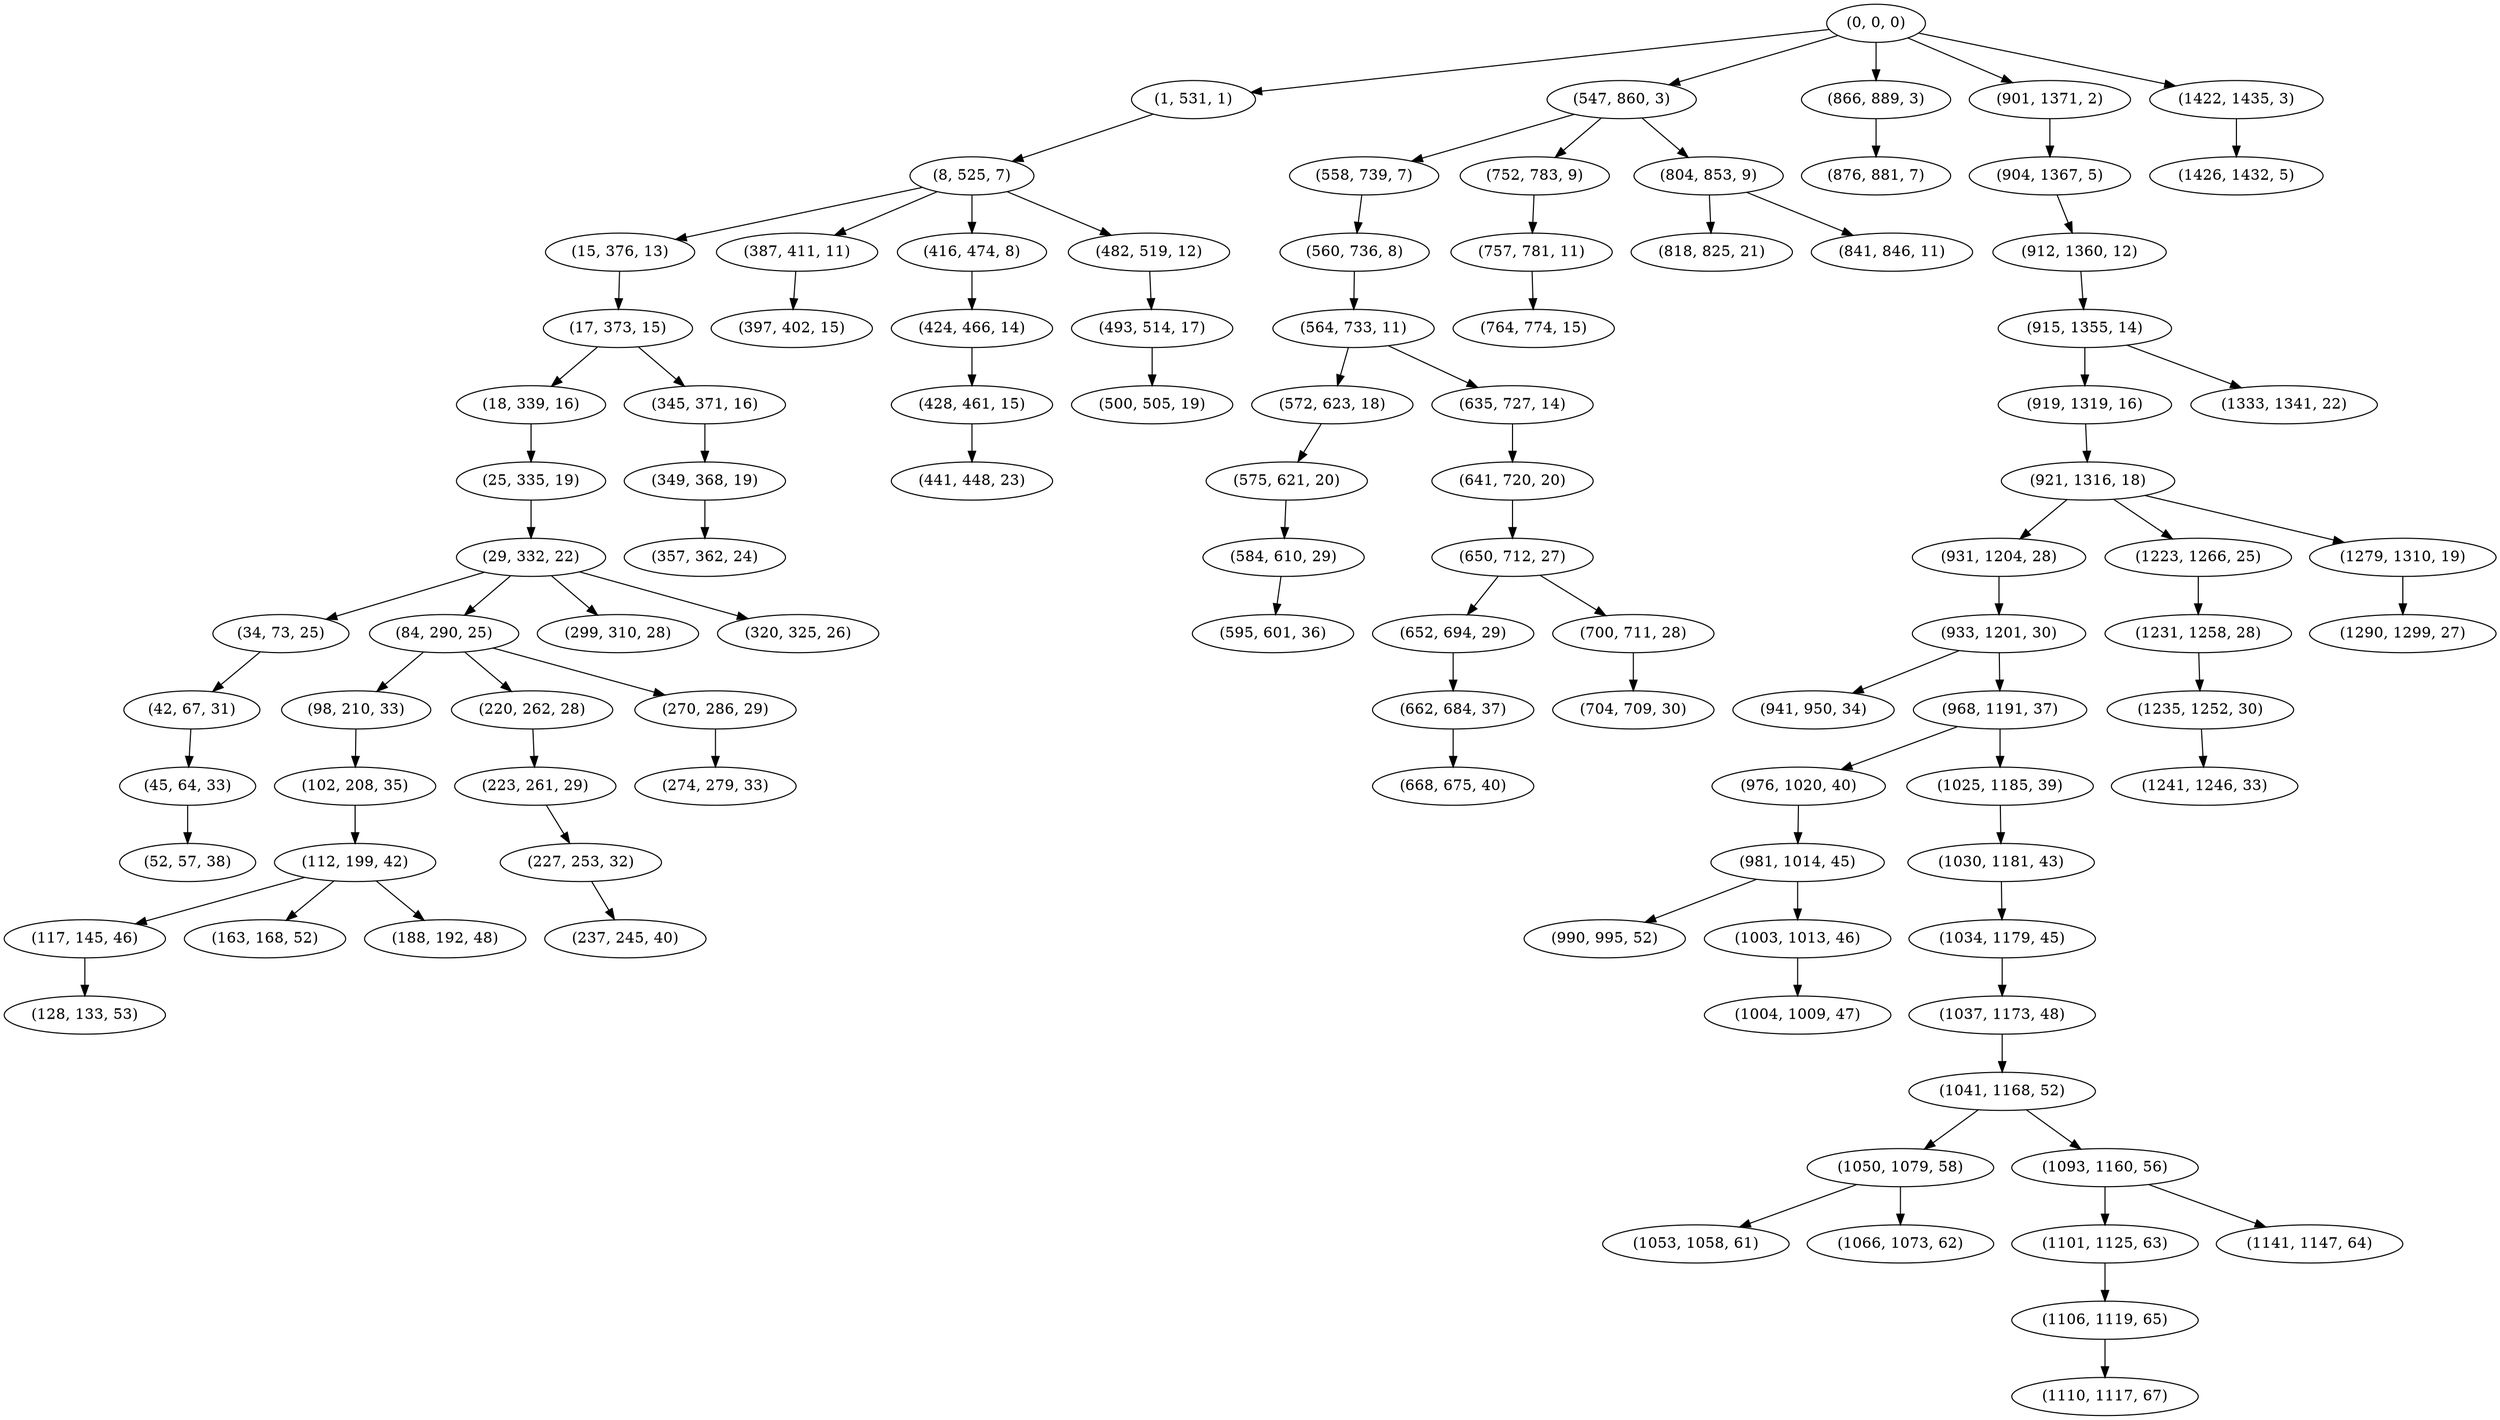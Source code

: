digraph tree {
    "(0, 0, 0)";
    "(1, 531, 1)";
    "(8, 525, 7)";
    "(15, 376, 13)";
    "(17, 373, 15)";
    "(18, 339, 16)";
    "(25, 335, 19)";
    "(29, 332, 22)";
    "(34, 73, 25)";
    "(42, 67, 31)";
    "(45, 64, 33)";
    "(52, 57, 38)";
    "(84, 290, 25)";
    "(98, 210, 33)";
    "(102, 208, 35)";
    "(112, 199, 42)";
    "(117, 145, 46)";
    "(128, 133, 53)";
    "(163, 168, 52)";
    "(188, 192, 48)";
    "(220, 262, 28)";
    "(223, 261, 29)";
    "(227, 253, 32)";
    "(237, 245, 40)";
    "(270, 286, 29)";
    "(274, 279, 33)";
    "(299, 310, 28)";
    "(320, 325, 26)";
    "(345, 371, 16)";
    "(349, 368, 19)";
    "(357, 362, 24)";
    "(387, 411, 11)";
    "(397, 402, 15)";
    "(416, 474, 8)";
    "(424, 466, 14)";
    "(428, 461, 15)";
    "(441, 448, 23)";
    "(482, 519, 12)";
    "(493, 514, 17)";
    "(500, 505, 19)";
    "(547, 860, 3)";
    "(558, 739, 7)";
    "(560, 736, 8)";
    "(564, 733, 11)";
    "(572, 623, 18)";
    "(575, 621, 20)";
    "(584, 610, 29)";
    "(595, 601, 36)";
    "(635, 727, 14)";
    "(641, 720, 20)";
    "(650, 712, 27)";
    "(652, 694, 29)";
    "(662, 684, 37)";
    "(668, 675, 40)";
    "(700, 711, 28)";
    "(704, 709, 30)";
    "(752, 783, 9)";
    "(757, 781, 11)";
    "(764, 774, 15)";
    "(804, 853, 9)";
    "(818, 825, 21)";
    "(841, 846, 11)";
    "(866, 889, 3)";
    "(876, 881, 7)";
    "(901, 1371, 2)";
    "(904, 1367, 5)";
    "(912, 1360, 12)";
    "(915, 1355, 14)";
    "(919, 1319, 16)";
    "(921, 1316, 18)";
    "(931, 1204, 28)";
    "(933, 1201, 30)";
    "(941, 950, 34)";
    "(968, 1191, 37)";
    "(976, 1020, 40)";
    "(981, 1014, 45)";
    "(990, 995, 52)";
    "(1003, 1013, 46)";
    "(1004, 1009, 47)";
    "(1025, 1185, 39)";
    "(1030, 1181, 43)";
    "(1034, 1179, 45)";
    "(1037, 1173, 48)";
    "(1041, 1168, 52)";
    "(1050, 1079, 58)";
    "(1053, 1058, 61)";
    "(1066, 1073, 62)";
    "(1093, 1160, 56)";
    "(1101, 1125, 63)";
    "(1106, 1119, 65)";
    "(1110, 1117, 67)";
    "(1141, 1147, 64)";
    "(1223, 1266, 25)";
    "(1231, 1258, 28)";
    "(1235, 1252, 30)";
    "(1241, 1246, 33)";
    "(1279, 1310, 19)";
    "(1290, 1299, 27)";
    "(1333, 1341, 22)";
    "(1422, 1435, 3)";
    "(1426, 1432, 5)";
    "(0, 0, 0)" -> "(1, 531, 1)";
    "(0, 0, 0)" -> "(547, 860, 3)";
    "(0, 0, 0)" -> "(866, 889, 3)";
    "(0, 0, 0)" -> "(901, 1371, 2)";
    "(0, 0, 0)" -> "(1422, 1435, 3)";
    "(1, 531, 1)" -> "(8, 525, 7)";
    "(8, 525, 7)" -> "(15, 376, 13)";
    "(8, 525, 7)" -> "(387, 411, 11)";
    "(8, 525, 7)" -> "(416, 474, 8)";
    "(8, 525, 7)" -> "(482, 519, 12)";
    "(15, 376, 13)" -> "(17, 373, 15)";
    "(17, 373, 15)" -> "(18, 339, 16)";
    "(17, 373, 15)" -> "(345, 371, 16)";
    "(18, 339, 16)" -> "(25, 335, 19)";
    "(25, 335, 19)" -> "(29, 332, 22)";
    "(29, 332, 22)" -> "(34, 73, 25)";
    "(29, 332, 22)" -> "(84, 290, 25)";
    "(29, 332, 22)" -> "(299, 310, 28)";
    "(29, 332, 22)" -> "(320, 325, 26)";
    "(34, 73, 25)" -> "(42, 67, 31)";
    "(42, 67, 31)" -> "(45, 64, 33)";
    "(45, 64, 33)" -> "(52, 57, 38)";
    "(84, 290, 25)" -> "(98, 210, 33)";
    "(84, 290, 25)" -> "(220, 262, 28)";
    "(84, 290, 25)" -> "(270, 286, 29)";
    "(98, 210, 33)" -> "(102, 208, 35)";
    "(102, 208, 35)" -> "(112, 199, 42)";
    "(112, 199, 42)" -> "(117, 145, 46)";
    "(112, 199, 42)" -> "(163, 168, 52)";
    "(112, 199, 42)" -> "(188, 192, 48)";
    "(117, 145, 46)" -> "(128, 133, 53)";
    "(220, 262, 28)" -> "(223, 261, 29)";
    "(223, 261, 29)" -> "(227, 253, 32)";
    "(227, 253, 32)" -> "(237, 245, 40)";
    "(270, 286, 29)" -> "(274, 279, 33)";
    "(345, 371, 16)" -> "(349, 368, 19)";
    "(349, 368, 19)" -> "(357, 362, 24)";
    "(387, 411, 11)" -> "(397, 402, 15)";
    "(416, 474, 8)" -> "(424, 466, 14)";
    "(424, 466, 14)" -> "(428, 461, 15)";
    "(428, 461, 15)" -> "(441, 448, 23)";
    "(482, 519, 12)" -> "(493, 514, 17)";
    "(493, 514, 17)" -> "(500, 505, 19)";
    "(547, 860, 3)" -> "(558, 739, 7)";
    "(547, 860, 3)" -> "(752, 783, 9)";
    "(547, 860, 3)" -> "(804, 853, 9)";
    "(558, 739, 7)" -> "(560, 736, 8)";
    "(560, 736, 8)" -> "(564, 733, 11)";
    "(564, 733, 11)" -> "(572, 623, 18)";
    "(564, 733, 11)" -> "(635, 727, 14)";
    "(572, 623, 18)" -> "(575, 621, 20)";
    "(575, 621, 20)" -> "(584, 610, 29)";
    "(584, 610, 29)" -> "(595, 601, 36)";
    "(635, 727, 14)" -> "(641, 720, 20)";
    "(641, 720, 20)" -> "(650, 712, 27)";
    "(650, 712, 27)" -> "(652, 694, 29)";
    "(650, 712, 27)" -> "(700, 711, 28)";
    "(652, 694, 29)" -> "(662, 684, 37)";
    "(662, 684, 37)" -> "(668, 675, 40)";
    "(700, 711, 28)" -> "(704, 709, 30)";
    "(752, 783, 9)" -> "(757, 781, 11)";
    "(757, 781, 11)" -> "(764, 774, 15)";
    "(804, 853, 9)" -> "(818, 825, 21)";
    "(804, 853, 9)" -> "(841, 846, 11)";
    "(866, 889, 3)" -> "(876, 881, 7)";
    "(901, 1371, 2)" -> "(904, 1367, 5)";
    "(904, 1367, 5)" -> "(912, 1360, 12)";
    "(912, 1360, 12)" -> "(915, 1355, 14)";
    "(915, 1355, 14)" -> "(919, 1319, 16)";
    "(915, 1355, 14)" -> "(1333, 1341, 22)";
    "(919, 1319, 16)" -> "(921, 1316, 18)";
    "(921, 1316, 18)" -> "(931, 1204, 28)";
    "(921, 1316, 18)" -> "(1223, 1266, 25)";
    "(921, 1316, 18)" -> "(1279, 1310, 19)";
    "(931, 1204, 28)" -> "(933, 1201, 30)";
    "(933, 1201, 30)" -> "(941, 950, 34)";
    "(933, 1201, 30)" -> "(968, 1191, 37)";
    "(968, 1191, 37)" -> "(976, 1020, 40)";
    "(968, 1191, 37)" -> "(1025, 1185, 39)";
    "(976, 1020, 40)" -> "(981, 1014, 45)";
    "(981, 1014, 45)" -> "(990, 995, 52)";
    "(981, 1014, 45)" -> "(1003, 1013, 46)";
    "(1003, 1013, 46)" -> "(1004, 1009, 47)";
    "(1025, 1185, 39)" -> "(1030, 1181, 43)";
    "(1030, 1181, 43)" -> "(1034, 1179, 45)";
    "(1034, 1179, 45)" -> "(1037, 1173, 48)";
    "(1037, 1173, 48)" -> "(1041, 1168, 52)";
    "(1041, 1168, 52)" -> "(1050, 1079, 58)";
    "(1041, 1168, 52)" -> "(1093, 1160, 56)";
    "(1050, 1079, 58)" -> "(1053, 1058, 61)";
    "(1050, 1079, 58)" -> "(1066, 1073, 62)";
    "(1093, 1160, 56)" -> "(1101, 1125, 63)";
    "(1093, 1160, 56)" -> "(1141, 1147, 64)";
    "(1101, 1125, 63)" -> "(1106, 1119, 65)";
    "(1106, 1119, 65)" -> "(1110, 1117, 67)";
    "(1223, 1266, 25)" -> "(1231, 1258, 28)";
    "(1231, 1258, 28)" -> "(1235, 1252, 30)";
    "(1235, 1252, 30)" -> "(1241, 1246, 33)";
    "(1279, 1310, 19)" -> "(1290, 1299, 27)";
    "(1422, 1435, 3)" -> "(1426, 1432, 5)";
}
